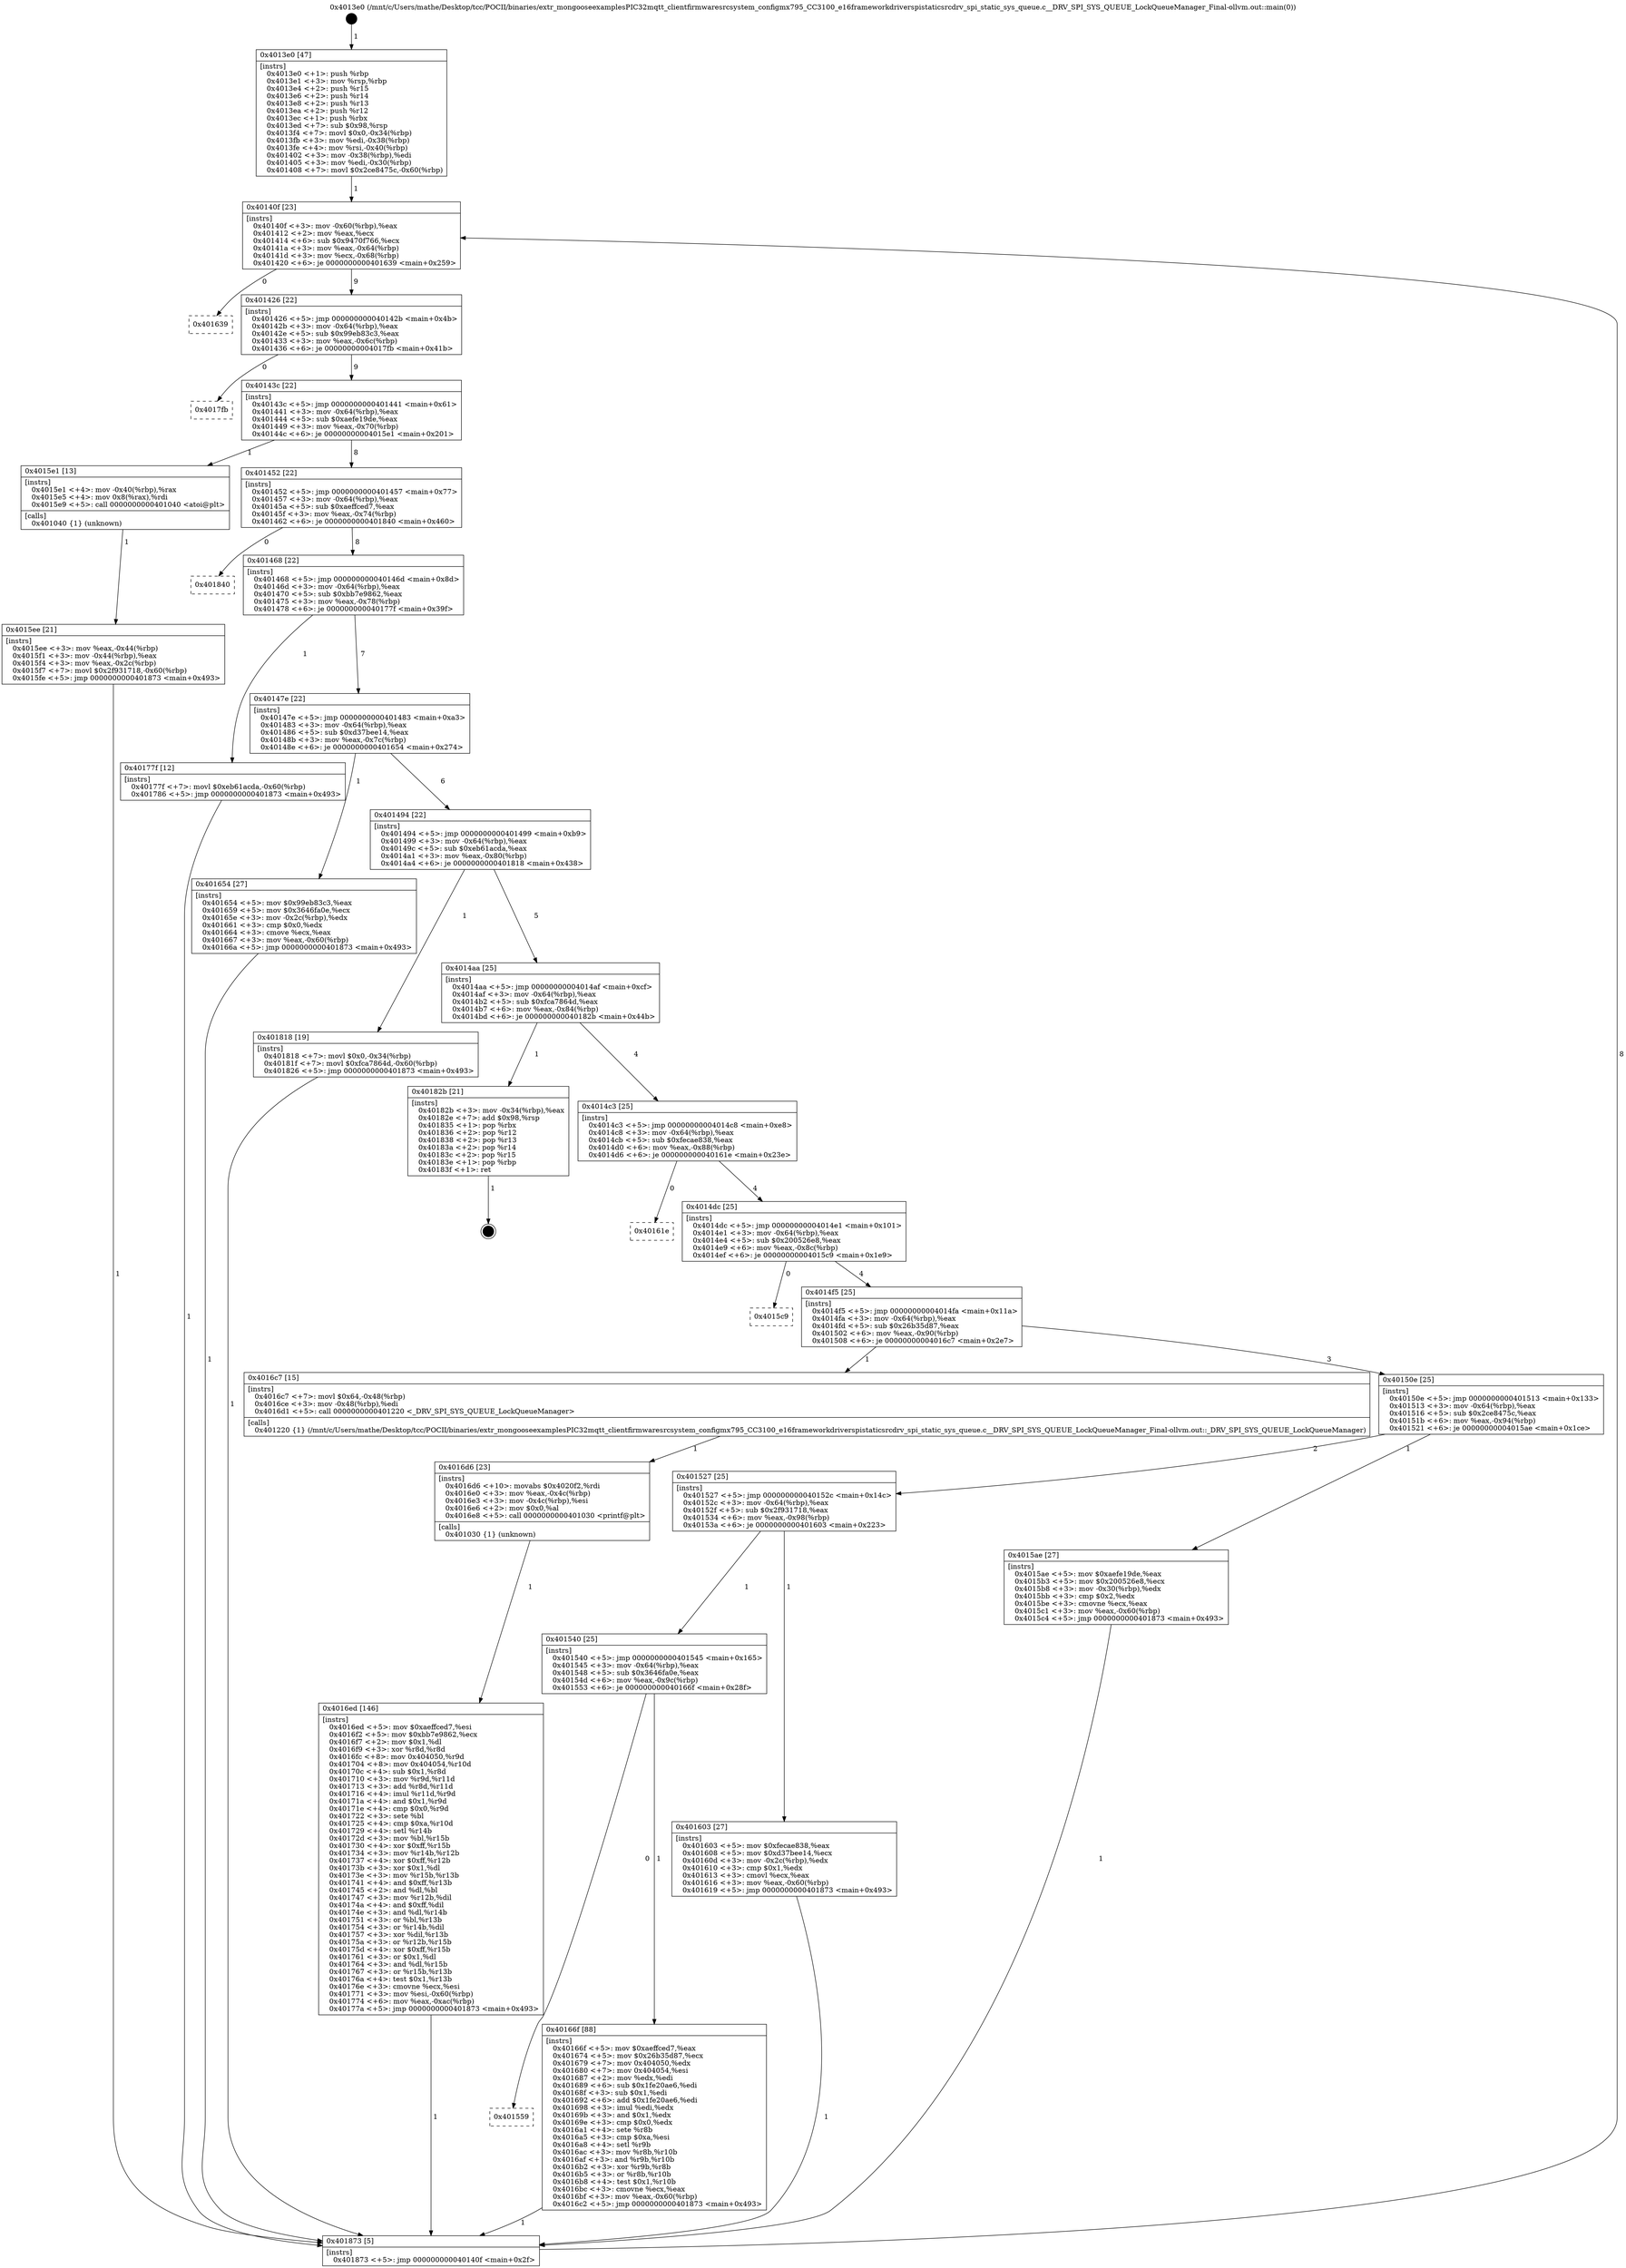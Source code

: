 digraph "0x4013e0" {
  label = "0x4013e0 (/mnt/c/Users/mathe/Desktop/tcc/POCII/binaries/extr_mongooseexamplesPIC32mqtt_clientfirmwaresrcsystem_configmx795_CC3100_e16frameworkdriverspistaticsrcdrv_spi_static_sys_queue.c__DRV_SPI_SYS_QUEUE_LockQueueManager_Final-ollvm.out::main(0))"
  labelloc = "t"
  node[shape=record]

  Entry [label="",width=0.3,height=0.3,shape=circle,fillcolor=black,style=filled]
  "0x40140f" [label="{
     0x40140f [23]\l
     | [instrs]\l
     &nbsp;&nbsp;0x40140f \<+3\>: mov -0x60(%rbp),%eax\l
     &nbsp;&nbsp;0x401412 \<+2\>: mov %eax,%ecx\l
     &nbsp;&nbsp;0x401414 \<+6\>: sub $0x9470f766,%ecx\l
     &nbsp;&nbsp;0x40141a \<+3\>: mov %eax,-0x64(%rbp)\l
     &nbsp;&nbsp;0x40141d \<+3\>: mov %ecx,-0x68(%rbp)\l
     &nbsp;&nbsp;0x401420 \<+6\>: je 0000000000401639 \<main+0x259\>\l
  }"]
  "0x401639" [label="{
     0x401639\l
  }", style=dashed]
  "0x401426" [label="{
     0x401426 [22]\l
     | [instrs]\l
     &nbsp;&nbsp;0x401426 \<+5\>: jmp 000000000040142b \<main+0x4b\>\l
     &nbsp;&nbsp;0x40142b \<+3\>: mov -0x64(%rbp),%eax\l
     &nbsp;&nbsp;0x40142e \<+5\>: sub $0x99eb83c3,%eax\l
     &nbsp;&nbsp;0x401433 \<+3\>: mov %eax,-0x6c(%rbp)\l
     &nbsp;&nbsp;0x401436 \<+6\>: je 00000000004017fb \<main+0x41b\>\l
  }"]
  Exit [label="",width=0.3,height=0.3,shape=circle,fillcolor=black,style=filled,peripheries=2]
  "0x4017fb" [label="{
     0x4017fb\l
  }", style=dashed]
  "0x40143c" [label="{
     0x40143c [22]\l
     | [instrs]\l
     &nbsp;&nbsp;0x40143c \<+5\>: jmp 0000000000401441 \<main+0x61\>\l
     &nbsp;&nbsp;0x401441 \<+3\>: mov -0x64(%rbp),%eax\l
     &nbsp;&nbsp;0x401444 \<+5\>: sub $0xaefe19de,%eax\l
     &nbsp;&nbsp;0x401449 \<+3\>: mov %eax,-0x70(%rbp)\l
     &nbsp;&nbsp;0x40144c \<+6\>: je 00000000004015e1 \<main+0x201\>\l
  }"]
  "0x4016ed" [label="{
     0x4016ed [146]\l
     | [instrs]\l
     &nbsp;&nbsp;0x4016ed \<+5\>: mov $0xaeffced7,%esi\l
     &nbsp;&nbsp;0x4016f2 \<+5\>: mov $0xbb7e9862,%ecx\l
     &nbsp;&nbsp;0x4016f7 \<+2\>: mov $0x1,%dl\l
     &nbsp;&nbsp;0x4016f9 \<+3\>: xor %r8d,%r8d\l
     &nbsp;&nbsp;0x4016fc \<+8\>: mov 0x404050,%r9d\l
     &nbsp;&nbsp;0x401704 \<+8\>: mov 0x404054,%r10d\l
     &nbsp;&nbsp;0x40170c \<+4\>: sub $0x1,%r8d\l
     &nbsp;&nbsp;0x401710 \<+3\>: mov %r9d,%r11d\l
     &nbsp;&nbsp;0x401713 \<+3\>: add %r8d,%r11d\l
     &nbsp;&nbsp;0x401716 \<+4\>: imul %r11d,%r9d\l
     &nbsp;&nbsp;0x40171a \<+4\>: and $0x1,%r9d\l
     &nbsp;&nbsp;0x40171e \<+4\>: cmp $0x0,%r9d\l
     &nbsp;&nbsp;0x401722 \<+3\>: sete %bl\l
     &nbsp;&nbsp;0x401725 \<+4\>: cmp $0xa,%r10d\l
     &nbsp;&nbsp;0x401729 \<+4\>: setl %r14b\l
     &nbsp;&nbsp;0x40172d \<+3\>: mov %bl,%r15b\l
     &nbsp;&nbsp;0x401730 \<+4\>: xor $0xff,%r15b\l
     &nbsp;&nbsp;0x401734 \<+3\>: mov %r14b,%r12b\l
     &nbsp;&nbsp;0x401737 \<+4\>: xor $0xff,%r12b\l
     &nbsp;&nbsp;0x40173b \<+3\>: xor $0x1,%dl\l
     &nbsp;&nbsp;0x40173e \<+3\>: mov %r15b,%r13b\l
     &nbsp;&nbsp;0x401741 \<+4\>: and $0xff,%r13b\l
     &nbsp;&nbsp;0x401745 \<+2\>: and %dl,%bl\l
     &nbsp;&nbsp;0x401747 \<+3\>: mov %r12b,%dil\l
     &nbsp;&nbsp;0x40174a \<+4\>: and $0xff,%dil\l
     &nbsp;&nbsp;0x40174e \<+3\>: and %dl,%r14b\l
     &nbsp;&nbsp;0x401751 \<+3\>: or %bl,%r13b\l
     &nbsp;&nbsp;0x401754 \<+3\>: or %r14b,%dil\l
     &nbsp;&nbsp;0x401757 \<+3\>: xor %dil,%r13b\l
     &nbsp;&nbsp;0x40175a \<+3\>: or %r12b,%r15b\l
     &nbsp;&nbsp;0x40175d \<+4\>: xor $0xff,%r15b\l
     &nbsp;&nbsp;0x401761 \<+3\>: or $0x1,%dl\l
     &nbsp;&nbsp;0x401764 \<+3\>: and %dl,%r15b\l
     &nbsp;&nbsp;0x401767 \<+3\>: or %r15b,%r13b\l
     &nbsp;&nbsp;0x40176a \<+4\>: test $0x1,%r13b\l
     &nbsp;&nbsp;0x40176e \<+3\>: cmovne %ecx,%esi\l
     &nbsp;&nbsp;0x401771 \<+3\>: mov %esi,-0x60(%rbp)\l
     &nbsp;&nbsp;0x401774 \<+6\>: mov %eax,-0xac(%rbp)\l
     &nbsp;&nbsp;0x40177a \<+5\>: jmp 0000000000401873 \<main+0x493\>\l
  }"]
  "0x4015e1" [label="{
     0x4015e1 [13]\l
     | [instrs]\l
     &nbsp;&nbsp;0x4015e1 \<+4\>: mov -0x40(%rbp),%rax\l
     &nbsp;&nbsp;0x4015e5 \<+4\>: mov 0x8(%rax),%rdi\l
     &nbsp;&nbsp;0x4015e9 \<+5\>: call 0000000000401040 \<atoi@plt\>\l
     | [calls]\l
     &nbsp;&nbsp;0x401040 \{1\} (unknown)\l
  }"]
  "0x401452" [label="{
     0x401452 [22]\l
     | [instrs]\l
     &nbsp;&nbsp;0x401452 \<+5\>: jmp 0000000000401457 \<main+0x77\>\l
     &nbsp;&nbsp;0x401457 \<+3\>: mov -0x64(%rbp),%eax\l
     &nbsp;&nbsp;0x40145a \<+5\>: sub $0xaeffced7,%eax\l
     &nbsp;&nbsp;0x40145f \<+3\>: mov %eax,-0x74(%rbp)\l
     &nbsp;&nbsp;0x401462 \<+6\>: je 0000000000401840 \<main+0x460\>\l
  }"]
  "0x4016d6" [label="{
     0x4016d6 [23]\l
     | [instrs]\l
     &nbsp;&nbsp;0x4016d6 \<+10\>: movabs $0x4020f2,%rdi\l
     &nbsp;&nbsp;0x4016e0 \<+3\>: mov %eax,-0x4c(%rbp)\l
     &nbsp;&nbsp;0x4016e3 \<+3\>: mov -0x4c(%rbp),%esi\l
     &nbsp;&nbsp;0x4016e6 \<+2\>: mov $0x0,%al\l
     &nbsp;&nbsp;0x4016e8 \<+5\>: call 0000000000401030 \<printf@plt\>\l
     | [calls]\l
     &nbsp;&nbsp;0x401030 \{1\} (unknown)\l
  }"]
  "0x401840" [label="{
     0x401840\l
  }", style=dashed]
  "0x401468" [label="{
     0x401468 [22]\l
     | [instrs]\l
     &nbsp;&nbsp;0x401468 \<+5\>: jmp 000000000040146d \<main+0x8d\>\l
     &nbsp;&nbsp;0x40146d \<+3\>: mov -0x64(%rbp),%eax\l
     &nbsp;&nbsp;0x401470 \<+5\>: sub $0xbb7e9862,%eax\l
     &nbsp;&nbsp;0x401475 \<+3\>: mov %eax,-0x78(%rbp)\l
     &nbsp;&nbsp;0x401478 \<+6\>: je 000000000040177f \<main+0x39f\>\l
  }"]
  "0x401559" [label="{
     0x401559\l
  }", style=dashed]
  "0x40177f" [label="{
     0x40177f [12]\l
     | [instrs]\l
     &nbsp;&nbsp;0x40177f \<+7\>: movl $0xeb61acda,-0x60(%rbp)\l
     &nbsp;&nbsp;0x401786 \<+5\>: jmp 0000000000401873 \<main+0x493\>\l
  }"]
  "0x40147e" [label="{
     0x40147e [22]\l
     | [instrs]\l
     &nbsp;&nbsp;0x40147e \<+5\>: jmp 0000000000401483 \<main+0xa3\>\l
     &nbsp;&nbsp;0x401483 \<+3\>: mov -0x64(%rbp),%eax\l
     &nbsp;&nbsp;0x401486 \<+5\>: sub $0xd37bee14,%eax\l
     &nbsp;&nbsp;0x40148b \<+3\>: mov %eax,-0x7c(%rbp)\l
     &nbsp;&nbsp;0x40148e \<+6\>: je 0000000000401654 \<main+0x274\>\l
  }"]
  "0x40166f" [label="{
     0x40166f [88]\l
     | [instrs]\l
     &nbsp;&nbsp;0x40166f \<+5\>: mov $0xaeffced7,%eax\l
     &nbsp;&nbsp;0x401674 \<+5\>: mov $0x26b35d87,%ecx\l
     &nbsp;&nbsp;0x401679 \<+7\>: mov 0x404050,%edx\l
     &nbsp;&nbsp;0x401680 \<+7\>: mov 0x404054,%esi\l
     &nbsp;&nbsp;0x401687 \<+2\>: mov %edx,%edi\l
     &nbsp;&nbsp;0x401689 \<+6\>: sub $0x1fe20ae6,%edi\l
     &nbsp;&nbsp;0x40168f \<+3\>: sub $0x1,%edi\l
     &nbsp;&nbsp;0x401692 \<+6\>: add $0x1fe20ae6,%edi\l
     &nbsp;&nbsp;0x401698 \<+3\>: imul %edi,%edx\l
     &nbsp;&nbsp;0x40169b \<+3\>: and $0x1,%edx\l
     &nbsp;&nbsp;0x40169e \<+3\>: cmp $0x0,%edx\l
     &nbsp;&nbsp;0x4016a1 \<+4\>: sete %r8b\l
     &nbsp;&nbsp;0x4016a5 \<+3\>: cmp $0xa,%esi\l
     &nbsp;&nbsp;0x4016a8 \<+4\>: setl %r9b\l
     &nbsp;&nbsp;0x4016ac \<+3\>: mov %r8b,%r10b\l
     &nbsp;&nbsp;0x4016af \<+3\>: and %r9b,%r10b\l
     &nbsp;&nbsp;0x4016b2 \<+3\>: xor %r9b,%r8b\l
     &nbsp;&nbsp;0x4016b5 \<+3\>: or %r8b,%r10b\l
     &nbsp;&nbsp;0x4016b8 \<+4\>: test $0x1,%r10b\l
     &nbsp;&nbsp;0x4016bc \<+3\>: cmovne %ecx,%eax\l
     &nbsp;&nbsp;0x4016bf \<+3\>: mov %eax,-0x60(%rbp)\l
     &nbsp;&nbsp;0x4016c2 \<+5\>: jmp 0000000000401873 \<main+0x493\>\l
  }"]
  "0x401654" [label="{
     0x401654 [27]\l
     | [instrs]\l
     &nbsp;&nbsp;0x401654 \<+5\>: mov $0x99eb83c3,%eax\l
     &nbsp;&nbsp;0x401659 \<+5\>: mov $0x3646fa0e,%ecx\l
     &nbsp;&nbsp;0x40165e \<+3\>: mov -0x2c(%rbp),%edx\l
     &nbsp;&nbsp;0x401661 \<+3\>: cmp $0x0,%edx\l
     &nbsp;&nbsp;0x401664 \<+3\>: cmove %ecx,%eax\l
     &nbsp;&nbsp;0x401667 \<+3\>: mov %eax,-0x60(%rbp)\l
     &nbsp;&nbsp;0x40166a \<+5\>: jmp 0000000000401873 \<main+0x493\>\l
  }"]
  "0x401494" [label="{
     0x401494 [22]\l
     | [instrs]\l
     &nbsp;&nbsp;0x401494 \<+5\>: jmp 0000000000401499 \<main+0xb9\>\l
     &nbsp;&nbsp;0x401499 \<+3\>: mov -0x64(%rbp),%eax\l
     &nbsp;&nbsp;0x40149c \<+5\>: sub $0xeb61acda,%eax\l
     &nbsp;&nbsp;0x4014a1 \<+3\>: mov %eax,-0x80(%rbp)\l
     &nbsp;&nbsp;0x4014a4 \<+6\>: je 0000000000401818 \<main+0x438\>\l
  }"]
  "0x401540" [label="{
     0x401540 [25]\l
     | [instrs]\l
     &nbsp;&nbsp;0x401540 \<+5\>: jmp 0000000000401545 \<main+0x165\>\l
     &nbsp;&nbsp;0x401545 \<+3\>: mov -0x64(%rbp),%eax\l
     &nbsp;&nbsp;0x401548 \<+5\>: sub $0x3646fa0e,%eax\l
     &nbsp;&nbsp;0x40154d \<+6\>: mov %eax,-0x9c(%rbp)\l
     &nbsp;&nbsp;0x401553 \<+6\>: je 000000000040166f \<main+0x28f\>\l
  }"]
  "0x401818" [label="{
     0x401818 [19]\l
     | [instrs]\l
     &nbsp;&nbsp;0x401818 \<+7\>: movl $0x0,-0x34(%rbp)\l
     &nbsp;&nbsp;0x40181f \<+7\>: movl $0xfca7864d,-0x60(%rbp)\l
     &nbsp;&nbsp;0x401826 \<+5\>: jmp 0000000000401873 \<main+0x493\>\l
  }"]
  "0x4014aa" [label="{
     0x4014aa [25]\l
     | [instrs]\l
     &nbsp;&nbsp;0x4014aa \<+5\>: jmp 00000000004014af \<main+0xcf\>\l
     &nbsp;&nbsp;0x4014af \<+3\>: mov -0x64(%rbp),%eax\l
     &nbsp;&nbsp;0x4014b2 \<+5\>: sub $0xfca7864d,%eax\l
     &nbsp;&nbsp;0x4014b7 \<+6\>: mov %eax,-0x84(%rbp)\l
     &nbsp;&nbsp;0x4014bd \<+6\>: je 000000000040182b \<main+0x44b\>\l
  }"]
  "0x401603" [label="{
     0x401603 [27]\l
     | [instrs]\l
     &nbsp;&nbsp;0x401603 \<+5\>: mov $0xfecae838,%eax\l
     &nbsp;&nbsp;0x401608 \<+5\>: mov $0xd37bee14,%ecx\l
     &nbsp;&nbsp;0x40160d \<+3\>: mov -0x2c(%rbp),%edx\l
     &nbsp;&nbsp;0x401610 \<+3\>: cmp $0x1,%edx\l
     &nbsp;&nbsp;0x401613 \<+3\>: cmovl %ecx,%eax\l
     &nbsp;&nbsp;0x401616 \<+3\>: mov %eax,-0x60(%rbp)\l
     &nbsp;&nbsp;0x401619 \<+5\>: jmp 0000000000401873 \<main+0x493\>\l
  }"]
  "0x40182b" [label="{
     0x40182b [21]\l
     | [instrs]\l
     &nbsp;&nbsp;0x40182b \<+3\>: mov -0x34(%rbp),%eax\l
     &nbsp;&nbsp;0x40182e \<+7\>: add $0x98,%rsp\l
     &nbsp;&nbsp;0x401835 \<+1\>: pop %rbx\l
     &nbsp;&nbsp;0x401836 \<+2\>: pop %r12\l
     &nbsp;&nbsp;0x401838 \<+2\>: pop %r13\l
     &nbsp;&nbsp;0x40183a \<+2\>: pop %r14\l
     &nbsp;&nbsp;0x40183c \<+2\>: pop %r15\l
     &nbsp;&nbsp;0x40183e \<+1\>: pop %rbp\l
     &nbsp;&nbsp;0x40183f \<+1\>: ret\l
  }"]
  "0x4014c3" [label="{
     0x4014c3 [25]\l
     | [instrs]\l
     &nbsp;&nbsp;0x4014c3 \<+5\>: jmp 00000000004014c8 \<main+0xe8\>\l
     &nbsp;&nbsp;0x4014c8 \<+3\>: mov -0x64(%rbp),%eax\l
     &nbsp;&nbsp;0x4014cb \<+5\>: sub $0xfecae838,%eax\l
     &nbsp;&nbsp;0x4014d0 \<+6\>: mov %eax,-0x88(%rbp)\l
     &nbsp;&nbsp;0x4014d6 \<+6\>: je 000000000040161e \<main+0x23e\>\l
  }"]
  "0x4015ee" [label="{
     0x4015ee [21]\l
     | [instrs]\l
     &nbsp;&nbsp;0x4015ee \<+3\>: mov %eax,-0x44(%rbp)\l
     &nbsp;&nbsp;0x4015f1 \<+3\>: mov -0x44(%rbp),%eax\l
     &nbsp;&nbsp;0x4015f4 \<+3\>: mov %eax,-0x2c(%rbp)\l
     &nbsp;&nbsp;0x4015f7 \<+7\>: movl $0x2f931718,-0x60(%rbp)\l
     &nbsp;&nbsp;0x4015fe \<+5\>: jmp 0000000000401873 \<main+0x493\>\l
  }"]
  "0x40161e" [label="{
     0x40161e\l
  }", style=dashed]
  "0x4014dc" [label="{
     0x4014dc [25]\l
     | [instrs]\l
     &nbsp;&nbsp;0x4014dc \<+5\>: jmp 00000000004014e1 \<main+0x101\>\l
     &nbsp;&nbsp;0x4014e1 \<+3\>: mov -0x64(%rbp),%eax\l
     &nbsp;&nbsp;0x4014e4 \<+5\>: sub $0x200526e8,%eax\l
     &nbsp;&nbsp;0x4014e9 \<+6\>: mov %eax,-0x8c(%rbp)\l
     &nbsp;&nbsp;0x4014ef \<+6\>: je 00000000004015c9 \<main+0x1e9\>\l
  }"]
  "0x4013e0" [label="{
     0x4013e0 [47]\l
     | [instrs]\l
     &nbsp;&nbsp;0x4013e0 \<+1\>: push %rbp\l
     &nbsp;&nbsp;0x4013e1 \<+3\>: mov %rsp,%rbp\l
     &nbsp;&nbsp;0x4013e4 \<+2\>: push %r15\l
     &nbsp;&nbsp;0x4013e6 \<+2\>: push %r14\l
     &nbsp;&nbsp;0x4013e8 \<+2\>: push %r13\l
     &nbsp;&nbsp;0x4013ea \<+2\>: push %r12\l
     &nbsp;&nbsp;0x4013ec \<+1\>: push %rbx\l
     &nbsp;&nbsp;0x4013ed \<+7\>: sub $0x98,%rsp\l
     &nbsp;&nbsp;0x4013f4 \<+7\>: movl $0x0,-0x34(%rbp)\l
     &nbsp;&nbsp;0x4013fb \<+3\>: mov %edi,-0x38(%rbp)\l
     &nbsp;&nbsp;0x4013fe \<+4\>: mov %rsi,-0x40(%rbp)\l
     &nbsp;&nbsp;0x401402 \<+3\>: mov -0x38(%rbp),%edi\l
     &nbsp;&nbsp;0x401405 \<+3\>: mov %edi,-0x30(%rbp)\l
     &nbsp;&nbsp;0x401408 \<+7\>: movl $0x2ce8475c,-0x60(%rbp)\l
  }"]
  "0x4015c9" [label="{
     0x4015c9\l
  }", style=dashed]
  "0x4014f5" [label="{
     0x4014f5 [25]\l
     | [instrs]\l
     &nbsp;&nbsp;0x4014f5 \<+5\>: jmp 00000000004014fa \<main+0x11a\>\l
     &nbsp;&nbsp;0x4014fa \<+3\>: mov -0x64(%rbp),%eax\l
     &nbsp;&nbsp;0x4014fd \<+5\>: sub $0x26b35d87,%eax\l
     &nbsp;&nbsp;0x401502 \<+6\>: mov %eax,-0x90(%rbp)\l
     &nbsp;&nbsp;0x401508 \<+6\>: je 00000000004016c7 \<main+0x2e7\>\l
  }"]
  "0x401873" [label="{
     0x401873 [5]\l
     | [instrs]\l
     &nbsp;&nbsp;0x401873 \<+5\>: jmp 000000000040140f \<main+0x2f\>\l
  }"]
  "0x4016c7" [label="{
     0x4016c7 [15]\l
     | [instrs]\l
     &nbsp;&nbsp;0x4016c7 \<+7\>: movl $0x64,-0x48(%rbp)\l
     &nbsp;&nbsp;0x4016ce \<+3\>: mov -0x48(%rbp),%edi\l
     &nbsp;&nbsp;0x4016d1 \<+5\>: call 0000000000401220 \<_DRV_SPI_SYS_QUEUE_LockQueueManager\>\l
     | [calls]\l
     &nbsp;&nbsp;0x401220 \{1\} (/mnt/c/Users/mathe/Desktop/tcc/POCII/binaries/extr_mongooseexamplesPIC32mqtt_clientfirmwaresrcsystem_configmx795_CC3100_e16frameworkdriverspistaticsrcdrv_spi_static_sys_queue.c__DRV_SPI_SYS_QUEUE_LockQueueManager_Final-ollvm.out::_DRV_SPI_SYS_QUEUE_LockQueueManager)\l
  }"]
  "0x40150e" [label="{
     0x40150e [25]\l
     | [instrs]\l
     &nbsp;&nbsp;0x40150e \<+5\>: jmp 0000000000401513 \<main+0x133\>\l
     &nbsp;&nbsp;0x401513 \<+3\>: mov -0x64(%rbp),%eax\l
     &nbsp;&nbsp;0x401516 \<+5\>: sub $0x2ce8475c,%eax\l
     &nbsp;&nbsp;0x40151b \<+6\>: mov %eax,-0x94(%rbp)\l
     &nbsp;&nbsp;0x401521 \<+6\>: je 00000000004015ae \<main+0x1ce\>\l
  }"]
  "0x401527" [label="{
     0x401527 [25]\l
     | [instrs]\l
     &nbsp;&nbsp;0x401527 \<+5\>: jmp 000000000040152c \<main+0x14c\>\l
     &nbsp;&nbsp;0x40152c \<+3\>: mov -0x64(%rbp),%eax\l
     &nbsp;&nbsp;0x40152f \<+5\>: sub $0x2f931718,%eax\l
     &nbsp;&nbsp;0x401534 \<+6\>: mov %eax,-0x98(%rbp)\l
     &nbsp;&nbsp;0x40153a \<+6\>: je 0000000000401603 \<main+0x223\>\l
  }"]
  "0x4015ae" [label="{
     0x4015ae [27]\l
     | [instrs]\l
     &nbsp;&nbsp;0x4015ae \<+5\>: mov $0xaefe19de,%eax\l
     &nbsp;&nbsp;0x4015b3 \<+5\>: mov $0x200526e8,%ecx\l
     &nbsp;&nbsp;0x4015b8 \<+3\>: mov -0x30(%rbp),%edx\l
     &nbsp;&nbsp;0x4015bb \<+3\>: cmp $0x2,%edx\l
     &nbsp;&nbsp;0x4015be \<+3\>: cmovne %ecx,%eax\l
     &nbsp;&nbsp;0x4015c1 \<+3\>: mov %eax,-0x60(%rbp)\l
     &nbsp;&nbsp;0x4015c4 \<+5\>: jmp 0000000000401873 \<main+0x493\>\l
  }"]
  Entry -> "0x4013e0" [label=" 1"]
  "0x40140f" -> "0x401639" [label=" 0"]
  "0x40140f" -> "0x401426" [label=" 9"]
  "0x40182b" -> Exit [label=" 1"]
  "0x401426" -> "0x4017fb" [label=" 0"]
  "0x401426" -> "0x40143c" [label=" 9"]
  "0x401818" -> "0x401873" [label=" 1"]
  "0x40143c" -> "0x4015e1" [label=" 1"]
  "0x40143c" -> "0x401452" [label=" 8"]
  "0x40177f" -> "0x401873" [label=" 1"]
  "0x401452" -> "0x401840" [label=" 0"]
  "0x401452" -> "0x401468" [label=" 8"]
  "0x4016ed" -> "0x401873" [label=" 1"]
  "0x401468" -> "0x40177f" [label=" 1"]
  "0x401468" -> "0x40147e" [label=" 7"]
  "0x4016d6" -> "0x4016ed" [label=" 1"]
  "0x40147e" -> "0x401654" [label=" 1"]
  "0x40147e" -> "0x401494" [label=" 6"]
  "0x4016c7" -> "0x4016d6" [label=" 1"]
  "0x401494" -> "0x401818" [label=" 1"]
  "0x401494" -> "0x4014aa" [label=" 5"]
  "0x401540" -> "0x401559" [label=" 0"]
  "0x4014aa" -> "0x40182b" [label=" 1"]
  "0x4014aa" -> "0x4014c3" [label=" 4"]
  "0x401540" -> "0x40166f" [label=" 1"]
  "0x4014c3" -> "0x40161e" [label=" 0"]
  "0x4014c3" -> "0x4014dc" [label=" 4"]
  "0x401654" -> "0x401873" [label=" 1"]
  "0x4014dc" -> "0x4015c9" [label=" 0"]
  "0x4014dc" -> "0x4014f5" [label=" 4"]
  "0x401603" -> "0x401873" [label=" 1"]
  "0x4014f5" -> "0x4016c7" [label=" 1"]
  "0x4014f5" -> "0x40150e" [label=" 3"]
  "0x401527" -> "0x401540" [label=" 1"]
  "0x40150e" -> "0x4015ae" [label=" 1"]
  "0x40150e" -> "0x401527" [label=" 2"]
  "0x4015ae" -> "0x401873" [label=" 1"]
  "0x4013e0" -> "0x40140f" [label=" 1"]
  "0x401873" -> "0x40140f" [label=" 8"]
  "0x4015e1" -> "0x4015ee" [label=" 1"]
  "0x4015ee" -> "0x401873" [label=" 1"]
  "0x40166f" -> "0x401873" [label=" 1"]
  "0x401527" -> "0x401603" [label=" 1"]
}
